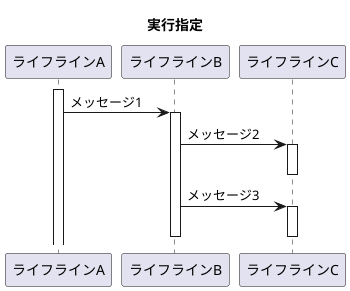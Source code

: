 @startuml
title 実行指定
activate ライフラインA
ライフラインA -> ライフラインB: メッセージ1
activate ライフラインB
ライフラインB -> ライフラインC: メッセージ2
activate ライフラインC
deactivate ライフラインC
ライフラインB -> ライフラインC: メッセージ3
activate ライフラインC
deactivate ライフラインC
deactivate ライフラインB
@enduml